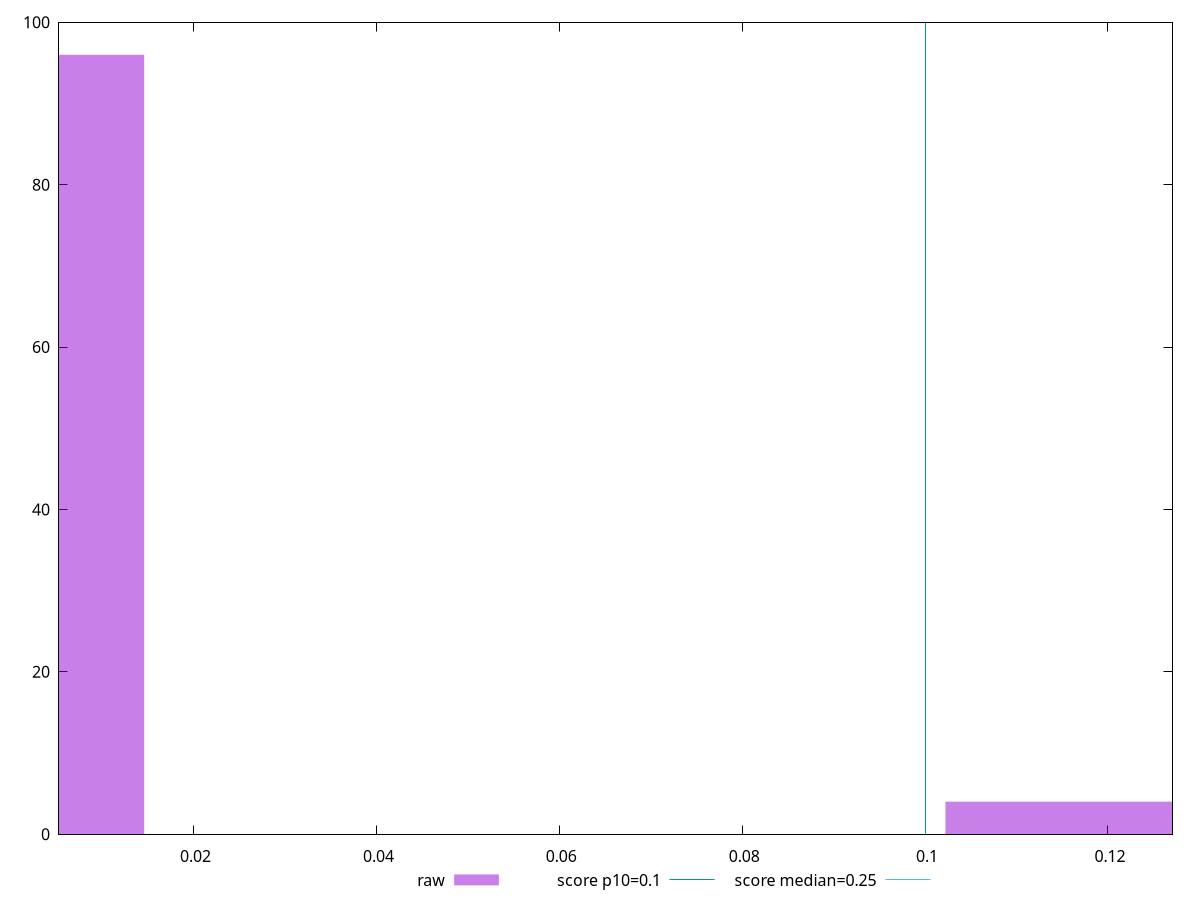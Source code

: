 reset

$raw <<EOF
0.11683872950398198 4
0 96
EOF

set key outside below
set boxwidth 0.029209682375995496
set xrange [0.005289688110351562:0.12706176386939155]
set yrange [0:100]
set trange [0:100]
set style fill transparent solid 0.5 noborder

set parametric
set terminal svg size 640, 490 enhanced background rgb 'white'
set output "reports/report_00031_2021-02-24T23-18-18.084Z/cumulative-layout-shift/samples/card/raw/histogram.svg"

plot $raw title "raw" with boxes, \
     0.1,t title "score p10=0.1", \
     0.25,t title "score median=0.25"

reset
